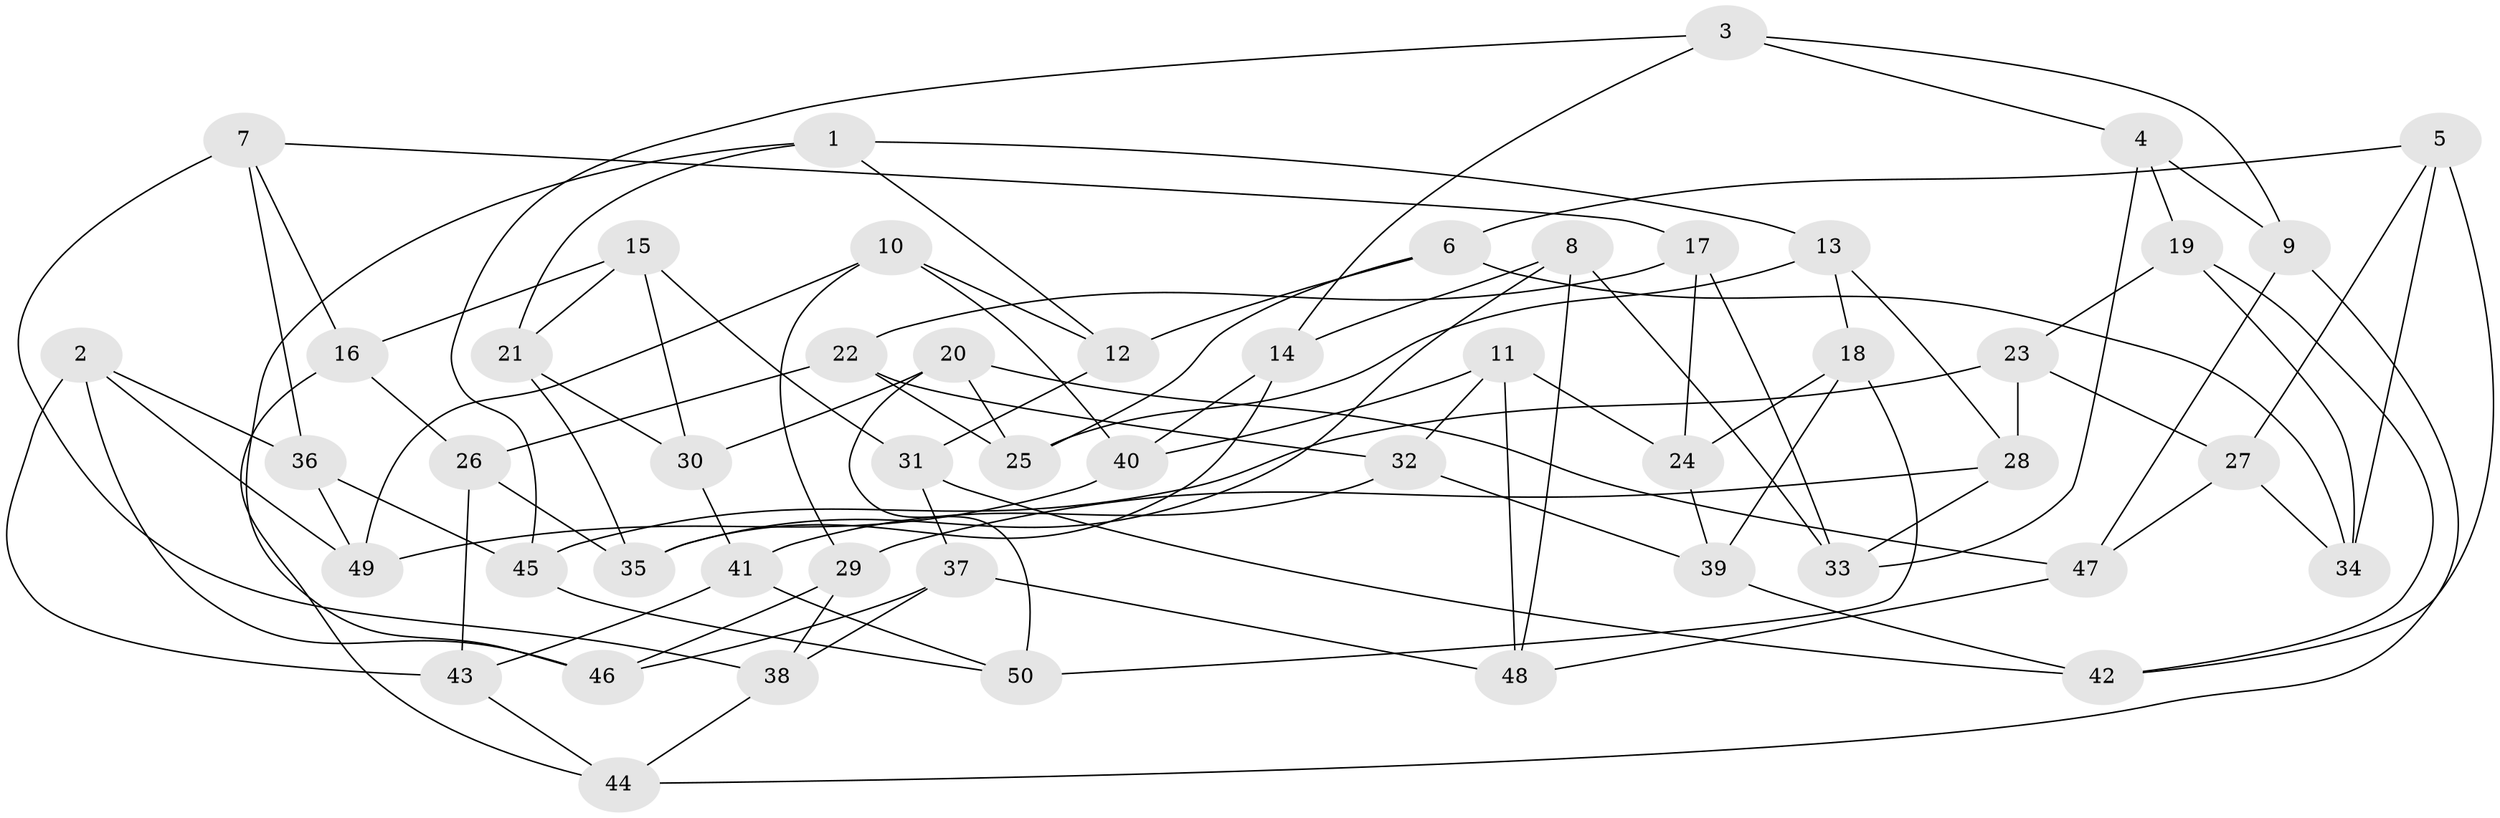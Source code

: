 // coarse degree distribution, {6: 0.3333333333333333, 4: 0.4, 5: 0.23333333333333334, 3: 0.03333333333333333}
// Generated by graph-tools (version 1.1) at 2025/52/02/27/25 19:52:34]
// undirected, 50 vertices, 100 edges
graph export_dot {
graph [start="1"]
  node [color=gray90,style=filled];
  1;
  2;
  3;
  4;
  5;
  6;
  7;
  8;
  9;
  10;
  11;
  12;
  13;
  14;
  15;
  16;
  17;
  18;
  19;
  20;
  21;
  22;
  23;
  24;
  25;
  26;
  27;
  28;
  29;
  30;
  31;
  32;
  33;
  34;
  35;
  36;
  37;
  38;
  39;
  40;
  41;
  42;
  43;
  44;
  45;
  46;
  47;
  48;
  49;
  50;
  1 -- 12;
  1 -- 13;
  1 -- 21;
  1 -- 46;
  2 -- 43;
  2 -- 46;
  2 -- 49;
  2 -- 36;
  3 -- 4;
  3 -- 14;
  3 -- 9;
  3 -- 45;
  4 -- 9;
  4 -- 33;
  4 -- 19;
  5 -- 6;
  5 -- 27;
  5 -- 42;
  5 -- 34;
  6 -- 25;
  6 -- 12;
  6 -- 34;
  7 -- 17;
  7 -- 36;
  7 -- 38;
  7 -- 16;
  8 -- 33;
  8 -- 35;
  8 -- 48;
  8 -- 14;
  9 -- 44;
  9 -- 47;
  10 -- 12;
  10 -- 40;
  10 -- 29;
  10 -- 49;
  11 -- 40;
  11 -- 32;
  11 -- 48;
  11 -- 24;
  12 -- 31;
  13 -- 18;
  13 -- 28;
  13 -- 25;
  14 -- 35;
  14 -- 40;
  15 -- 30;
  15 -- 16;
  15 -- 31;
  15 -- 21;
  16 -- 44;
  16 -- 26;
  17 -- 22;
  17 -- 33;
  17 -- 24;
  18 -- 24;
  18 -- 50;
  18 -- 39;
  19 -- 23;
  19 -- 42;
  19 -- 34;
  20 -- 50;
  20 -- 25;
  20 -- 30;
  20 -- 47;
  21 -- 35;
  21 -- 30;
  22 -- 25;
  22 -- 32;
  22 -- 26;
  23 -- 45;
  23 -- 28;
  23 -- 27;
  24 -- 39;
  26 -- 43;
  26 -- 35;
  27 -- 34;
  27 -- 47;
  28 -- 29;
  28 -- 33;
  29 -- 38;
  29 -- 46;
  30 -- 41;
  31 -- 37;
  31 -- 42;
  32 -- 39;
  32 -- 41;
  36 -- 49;
  36 -- 45;
  37 -- 46;
  37 -- 48;
  37 -- 38;
  38 -- 44;
  39 -- 42;
  40 -- 49;
  41 -- 43;
  41 -- 50;
  43 -- 44;
  45 -- 50;
  47 -- 48;
}
